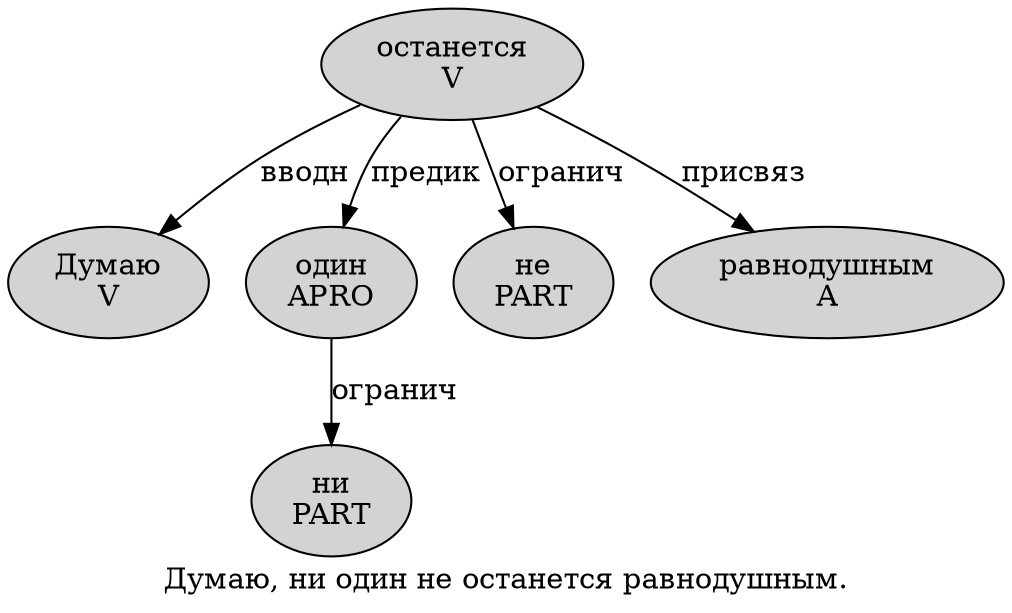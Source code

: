 digraph SENTENCE_675 {
	graph [label="Думаю, ни один не останется равнодушным."]
	node [style=filled]
		0 [label="Думаю
V" color="" fillcolor=lightgray penwidth=1 shape=ellipse]
		2 [label="ни
PART" color="" fillcolor=lightgray penwidth=1 shape=ellipse]
		3 [label="один
APRO" color="" fillcolor=lightgray penwidth=1 shape=ellipse]
		4 [label="не
PART" color="" fillcolor=lightgray penwidth=1 shape=ellipse]
		5 [label="останется
V" color="" fillcolor=lightgray penwidth=1 shape=ellipse]
		6 [label="равнодушным
A" color="" fillcolor=lightgray penwidth=1 shape=ellipse]
			3 -> 2 [label="огранич"]
			5 -> 0 [label="вводн"]
			5 -> 3 [label="предик"]
			5 -> 4 [label="огранич"]
			5 -> 6 [label="присвяз"]
}